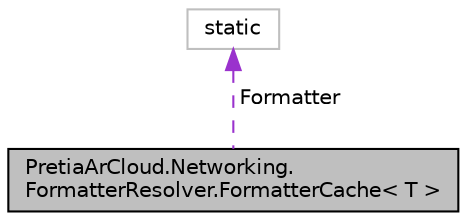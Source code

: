 digraph "PretiaArCloud.Networking.FormatterResolver.FormatterCache&lt; T &gt;"
{
 // LATEX_PDF_SIZE
  edge [fontname="Helvetica",fontsize="10",labelfontname="Helvetica",labelfontsize="10"];
  node [fontname="Helvetica",fontsize="10",shape=record];
  Node1 [label="PretiaArCloud.Networking.\lFormatterResolver.FormatterCache\< T \>",height=0.2,width=0.4,color="black", fillcolor="grey75", style="filled", fontcolor="black",tooltip=" "];
  Node2 -> Node1 [dir="back",color="darkorchid3",fontsize="10",style="dashed",label=" Formatter" ,fontname="Helvetica"];
  Node2 [label="static",height=0.2,width=0.4,color="grey75", fillcolor="white", style="filled",tooltip=" "];
}
